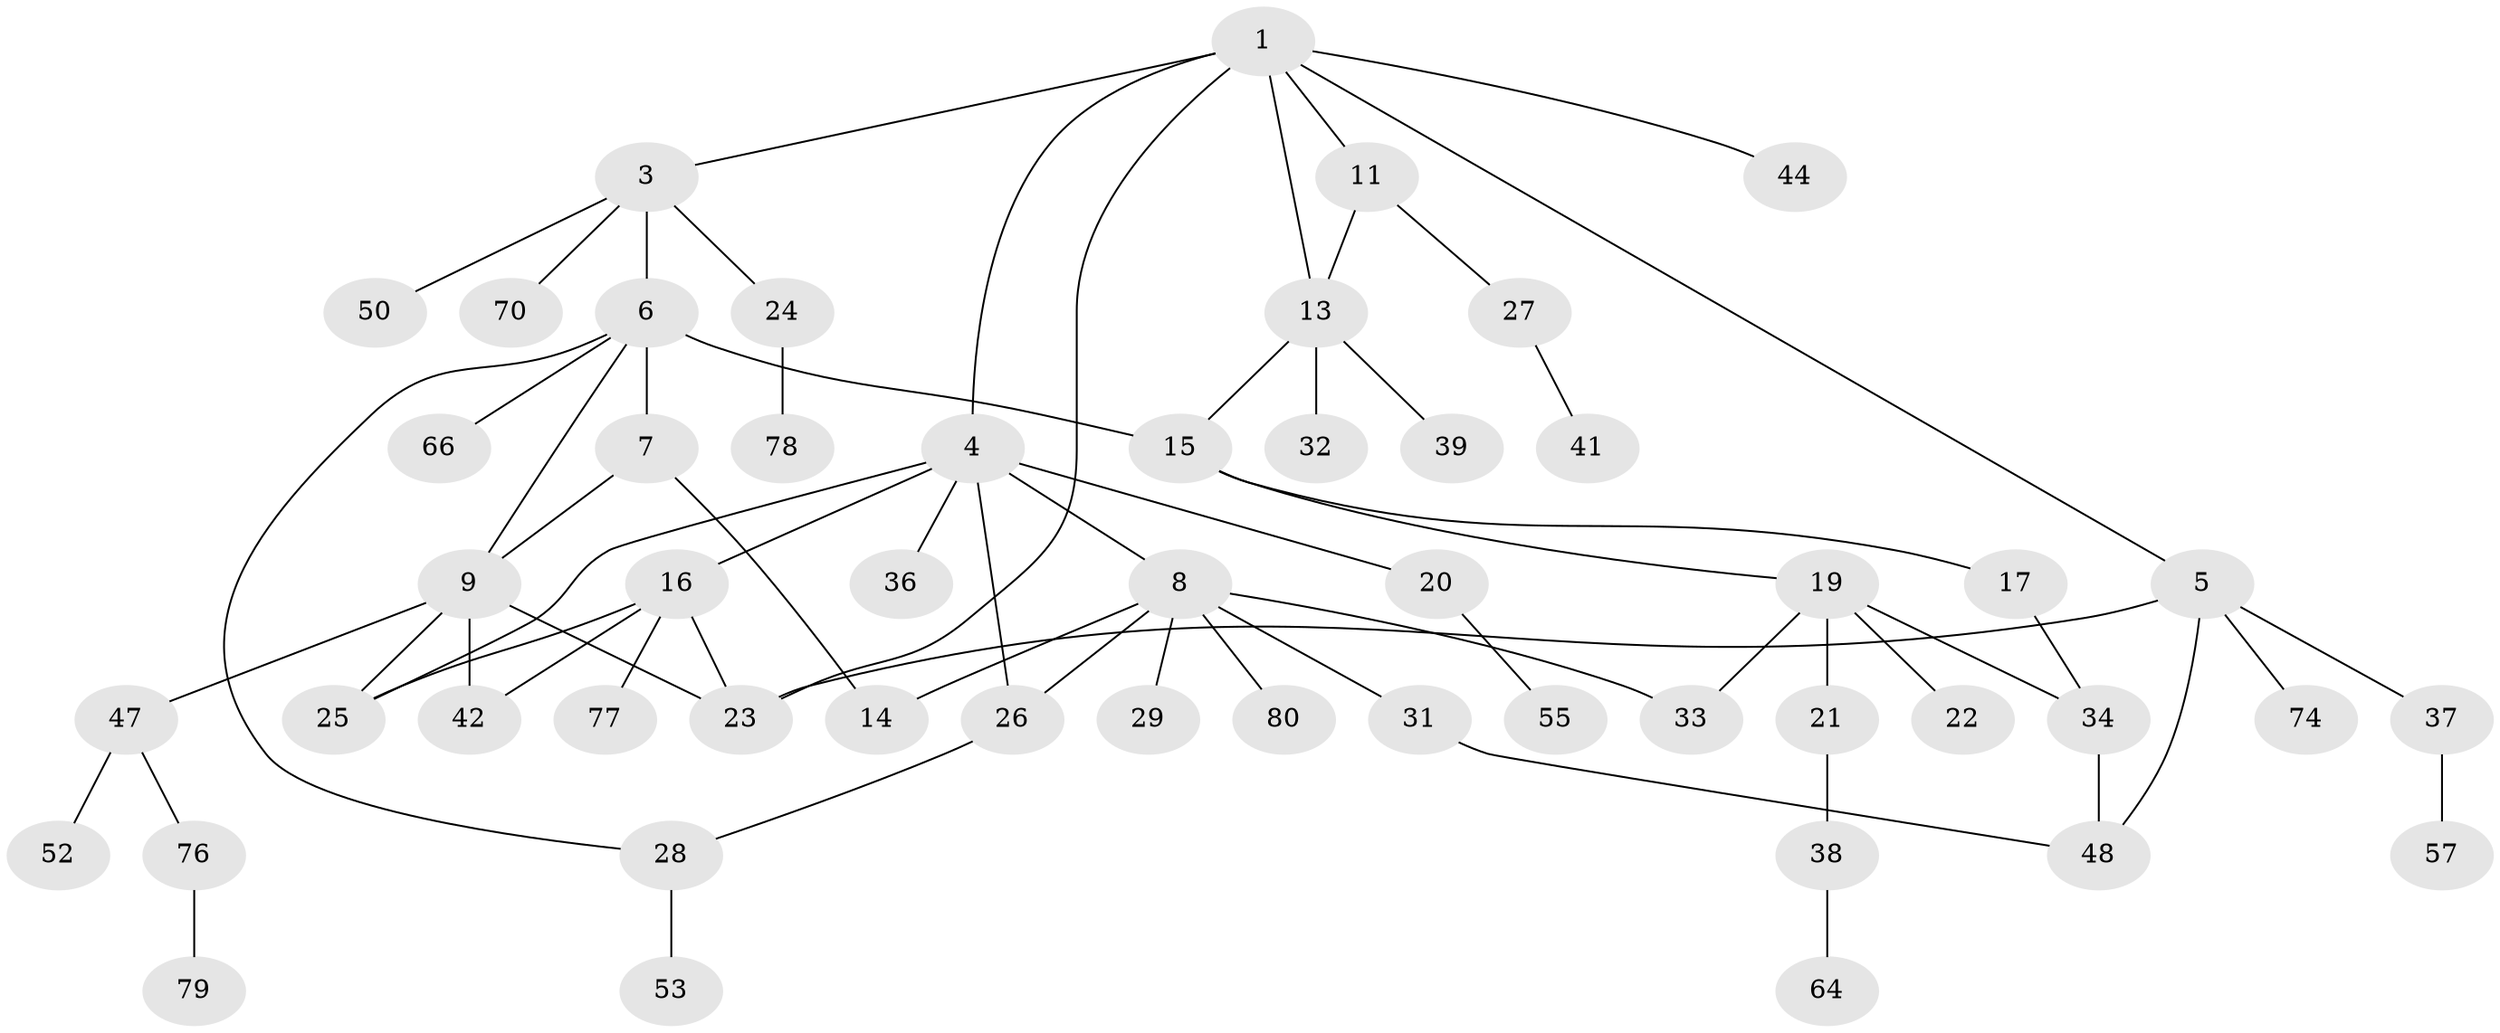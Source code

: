 // original degree distribution, {4: 0.06172839506172839, 5: 0.037037037037037035, 6: 0.06172839506172839, 7: 0.012345679012345678, 3: 0.1728395061728395, 2: 0.3333333333333333, 1: 0.32098765432098764}
// Generated by graph-tools (version 1.1) at 2025/41/03/06/25 10:41:29]
// undirected, 52 vertices, 67 edges
graph export_dot {
graph [start="1"]
  node [color=gray90,style=filled];
  1 [super="+2"];
  3 [super="+56"];
  4 [super="+10"];
  5 [super="+35"];
  6 [super="+54"];
  7;
  8 [super="+12"];
  9 [super="+59"];
  11 [super="+65"];
  13 [super="+61"];
  14 [super="+68"];
  15 [super="+18"];
  16 [super="+30"];
  17;
  19 [super="+69"];
  20 [super="+46"];
  21;
  22 [super="+40"];
  23 [super="+75"];
  24 [super="+45"];
  25 [super="+73"];
  26 [super="+51"];
  27 [super="+62"];
  28 [super="+49"];
  29 [super="+43"];
  31;
  32;
  33;
  34 [super="+71"];
  36;
  37;
  38 [super="+60"];
  39;
  41;
  42 [super="+63"];
  44 [super="+58"];
  47 [super="+72"];
  48 [super="+81"];
  50;
  52;
  53;
  55 [super="+67"];
  57;
  64;
  66;
  70;
  74;
  76;
  77;
  78;
  79;
  80;
  1 -- 4;
  1 -- 5;
  1 -- 11;
  1 -- 3;
  1 -- 23;
  1 -- 44;
  1 -- 13;
  3 -- 6;
  3 -- 24;
  3 -- 50;
  3 -- 70;
  4 -- 8;
  4 -- 16;
  4 -- 20;
  4 -- 36;
  4 -- 25;
  4 -- 26;
  5 -- 37;
  5 -- 74;
  5 -- 48;
  5 -- 23;
  6 -- 7;
  6 -- 9;
  6 -- 66;
  6 -- 15;
  6 -- 28;
  7 -- 14;
  7 -- 9;
  8 -- 80;
  8 -- 33;
  8 -- 29;
  8 -- 14;
  8 -- 31;
  8 -- 26;
  9 -- 42 [weight=2];
  9 -- 47;
  9 -- 23;
  9 -- 25;
  11 -- 13;
  11 -- 27;
  13 -- 15;
  13 -- 32;
  13 -- 39;
  15 -- 17;
  15 -- 19;
  16 -- 23;
  16 -- 25;
  16 -- 42;
  16 -- 77;
  17 -- 34;
  19 -- 21;
  19 -- 22;
  19 -- 33;
  19 -- 34;
  20 -- 55;
  21 -- 38;
  24 -- 78;
  26 -- 28;
  27 -- 41;
  28 -- 53;
  31 -- 48;
  34 -- 48;
  37 -- 57;
  38 -- 64;
  47 -- 52;
  47 -- 76;
  76 -- 79;
}
